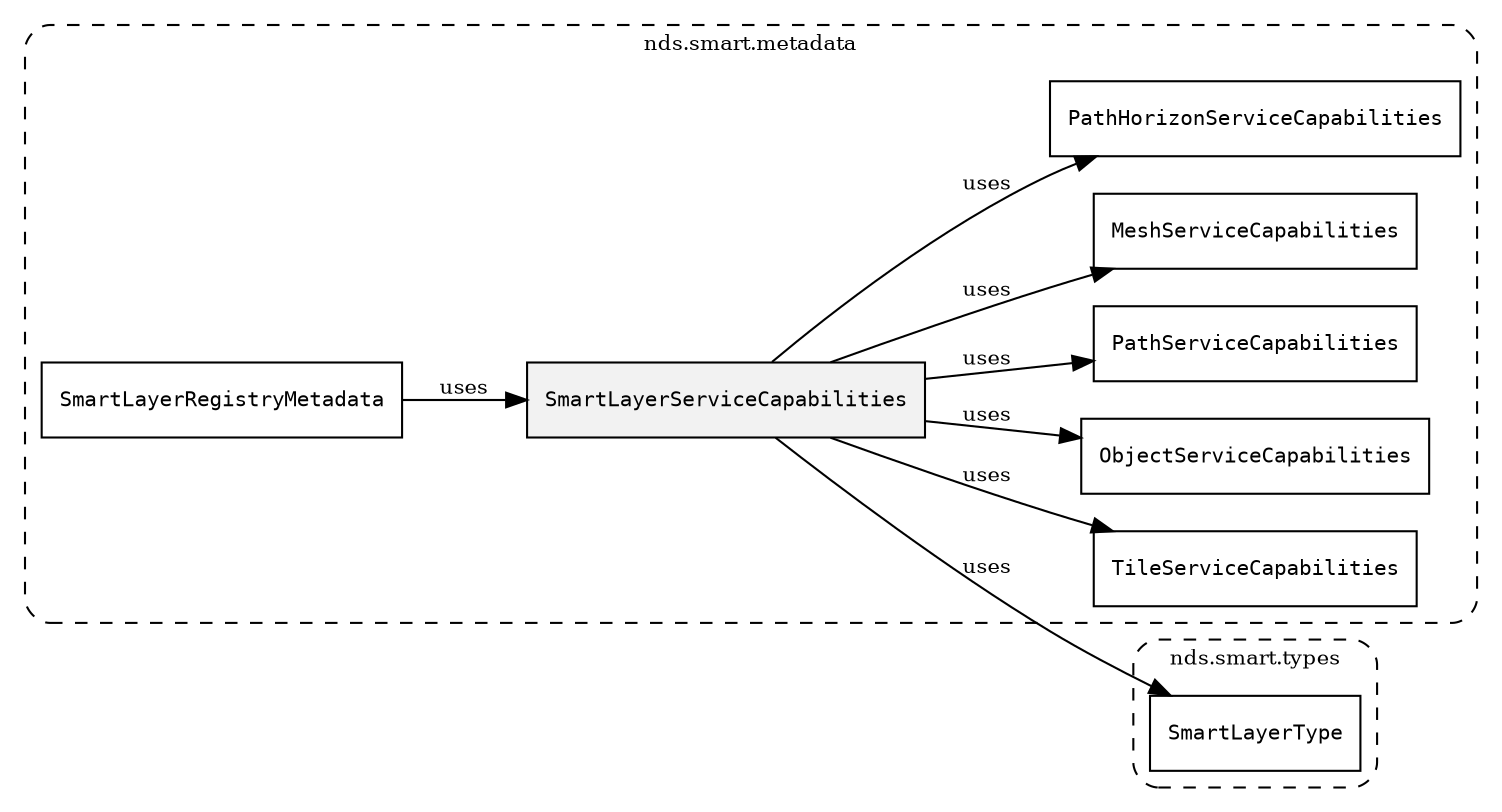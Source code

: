 /**
 * This dot file creates symbol collaboration diagram for SmartLayerServiceCapabilities.
 */
digraph ZSERIO
{
    node [shape=box, fontsize=10];
    rankdir="LR";
    fontsize=10;
    tooltip="SmartLayerServiceCapabilities collaboration diagram";

    subgraph "cluster_nds.smart.metadata"
    {
        style="dashed, rounded";
        label="nds.smart.metadata";
        tooltip="Package nds.smart.metadata";
        href="../../../content/packages/nds.smart.metadata.html#Package-nds-smart-metadata";
        target="_parent";

        "SmartLayerServiceCapabilities" [style="filled", fillcolor="#0000000D", target="_parent", label=<<font face="monospace"><table align="center" border="0" cellspacing="0" cellpadding="0"><tr><td href="../../../content/packages/nds.smart.metadata.html#Choice-SmartLayerServiceCapabilities" title="Choice defined in nds.smart.metadata">SmartLayerServiceCapabilities</td></tr></table></font>>];
        "TileServiceCapabilities" [target="_parent", label=<<font face="monospace"><table align="center" border="0" cellspacing="0" cellpadding="0"><tr><td href="../../../content/packages/nds.smart.metadata.html#Bitmask-TileServiceCapabilities" title="Bitmask defined in nds.smart.metadata">TileServiceCapabilities</td></tr></table></font>>];
        "ObjectServiceCapabilities" [target="_parent", label=<<font face="monospace"><table align="center" border="0" cellspacing="0" cellpadding="0"><tr><td href="../../../content/packages/nds.smart.metadata.html#Bitmask-ObjectServiceCapabilities" title="Bitmask defined in nds.smart.metadata">ObjectServiceCapabilities</td></tr></table></font>>];
        "PathServiceCapabilities" [target="_parent", label=<<font face="monospace"><table align="center" border="0" cellspacing="0" cellpadding="0"><tr><td href="../../../content/packages/nds.smart.metadata.html#Bitmask-PathServiceCapabilities" title="Bitmask defined in nds.smart.metadata">PathServiceCapabilities</td></tr></table></font>>];
        "MeshServiceCapabilities" [target="_parent", label=<<font face="monospace"><table align="center" border="0" cellspacing="0" cellpadding="0"><tr><td href="../../../content/packages/nds.smart.metadata.html#Bitmask-MeshServiceCapabilities" title="Bitmask defined in nds.smart.metadata">MeshServiceCapabilities</td></tr></table></font>>];
        "PathHorizonServiceCapabilities" [target="_parent", label=<<font face="monospace"><table align="center" border="0" cellspacing="0" cellpadding="0"><tr><td href="../../../content/packages/nds.smart.metadata.html#Bitmask-PathHorizonServiceCapabilities" title="Bitmask defined in nds.smart.metadata">PathHorizonServiceCapabilities</td></tr></table></font>>];
        "SmartLayerRegistryMetadata" [target="_parent", label=<<font face="monospace"><table align="center" border="0" cellspacing="0" cellpadding="0"><tr><td href="../../../content/packages/nds.smart.metadata.html#Structure-SmartLayerRegistryMetadata" title="Structure defined in nds.smart.metadata">SmartLayerRegistryMetadata</td></tr></table></font>>];
    }

    subgraph "cluster_nds.smart.types"
    {
        style="dashed, rounded";
        label="nds.smart.types";
        tooltip="Package nds.smart.types";
        href="../../../content/packages/nds.smart.types.html#Package-nds-smart-types";
        target="_parent";

        "SmartLayerType" [target="_parent", label=<<font face="monospace"><table align="center" border="0" cellspacing="0" cellpadding="0"><tr><td href="../../../content/packages/nds.smart.types.html#Enum-SmartLayerType" title="Enum defined in nds.smart.types">SmartLayerType</td></tr></table></font>>];
    }

    "SmartLayerServiceCapabilities" -> "SmartLayerType" [label="uses", fontsize=10];
    "SmartLayerServiceCapabilities" -> "TileServiceCapabilities" [label="uses", fontsize=10];
    "SmartLayerServiceCapabilities" -> "ObjectServiceCapabilities" [label="uses", fontsize=10];
    "SmartLayerServiceCapabilities" -> "PathServiceCapabilities" [label="uses", fontsize=10];
    "SmartLayerServiceCapabilities" -> "MeshServiceCapabilities" [label="uses", fontsize=10];
    "SmartLayerServiceCapabilities" -> "PathHorizonServiceCapabilities" [label="uses", fontsize=10];
    "SmartLayerRegistryMetadata" -> "SmartLayerServiceCapabilities" [label="uses", fontsize=10];
}
